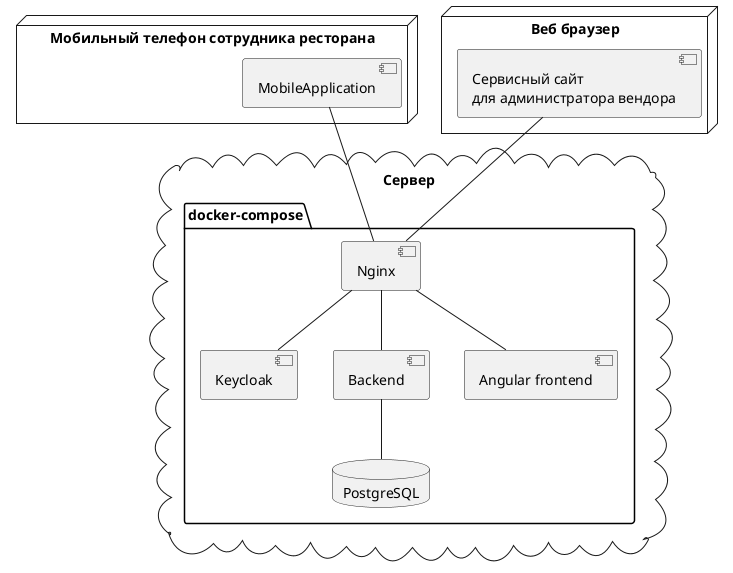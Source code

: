 @startuml Диаграмма развёртывания

node "Мобильный телефон сотрудника ресторана" {
    [MobileApplication]
}

node "Веб браузер" {
    [Сервисный сайт\nдля администратора вендора]
}

cloud Сервер {
    package docker-compose {
        [Nginx]
        [Keycloak]
        [Backend]
        [Angular frontend]
        database PostgreSQL
    }
}

[MobileApplication] -- [Nginx]
[Сервисный сайт\nдля администратора вендора] -- [Nginx]

[Nginx] -- [Keycloak]
[Nginx] -- [Backend]
[Nginx] -- [Angular frontend]

[Backend] -- [PostgreSQL]

@enduml